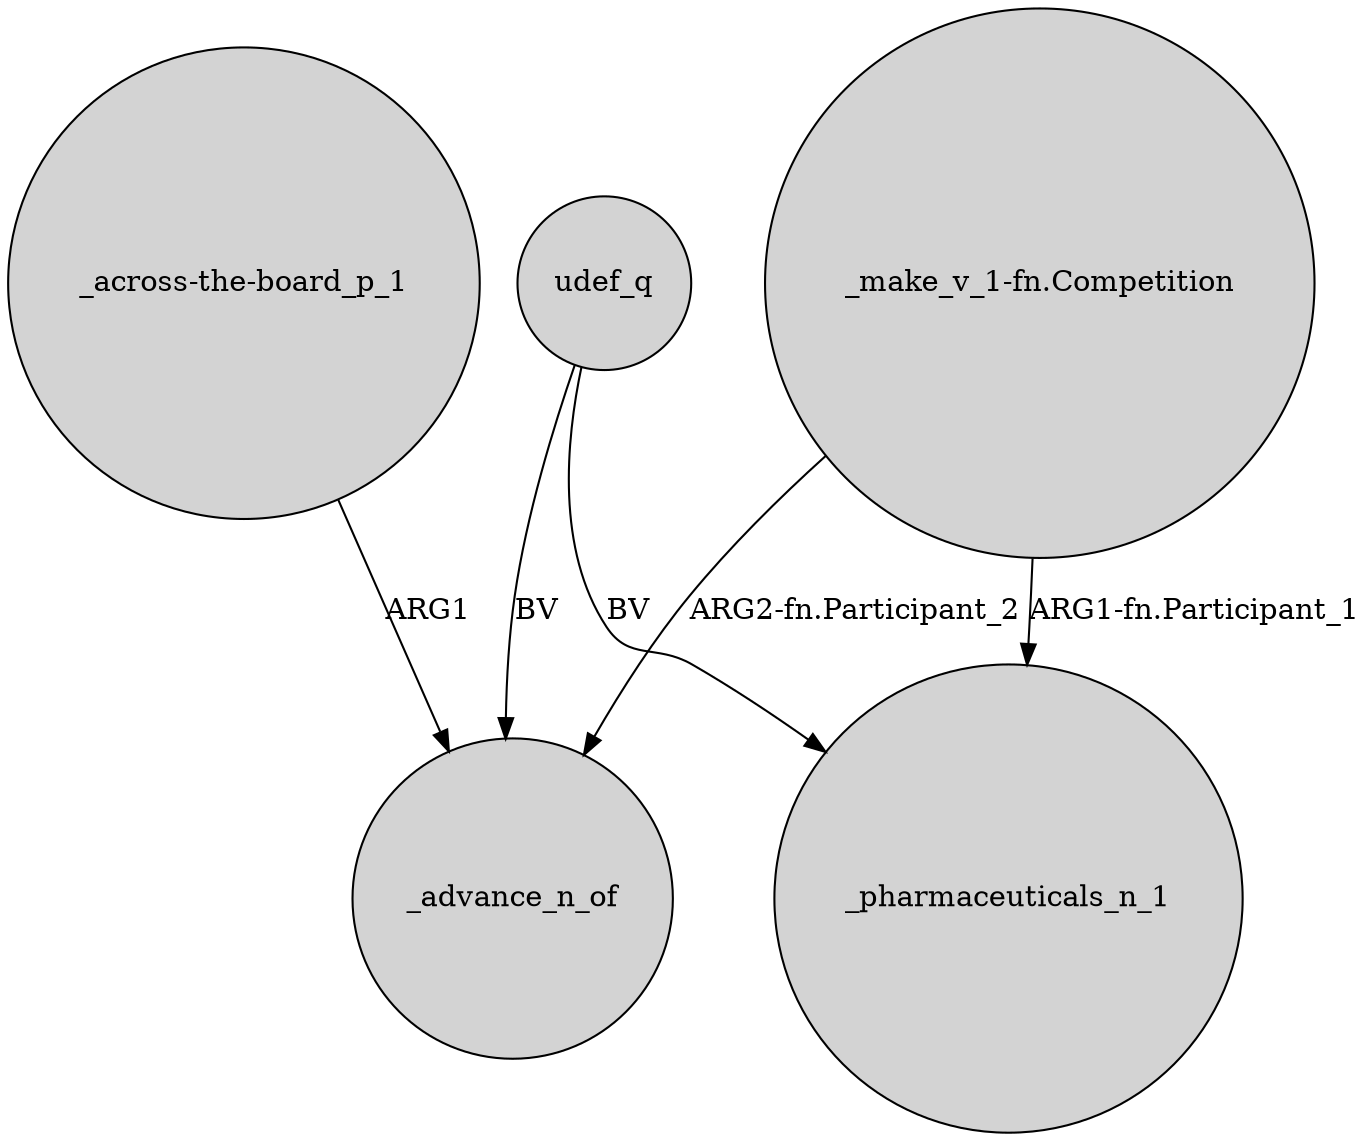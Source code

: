 digraph {
	node [shape=circle style=filled]
	"_make_v_1-fn.Competition" -> _pharmaceuticals_n_1 [label="ARG1-fn.Participant_1"]
	"_across-the-board_p_1" -> _advance_n_of [label=ARG1]
	udef_q -> _pharmaceuticals_n_1 [label=BV]
	udef_q -> _advance_n_of [label=BV]
	"_make_v_1-fn.Competition" -> _advance_n_of [label="ARG2-fn.Participant_2"]
}
